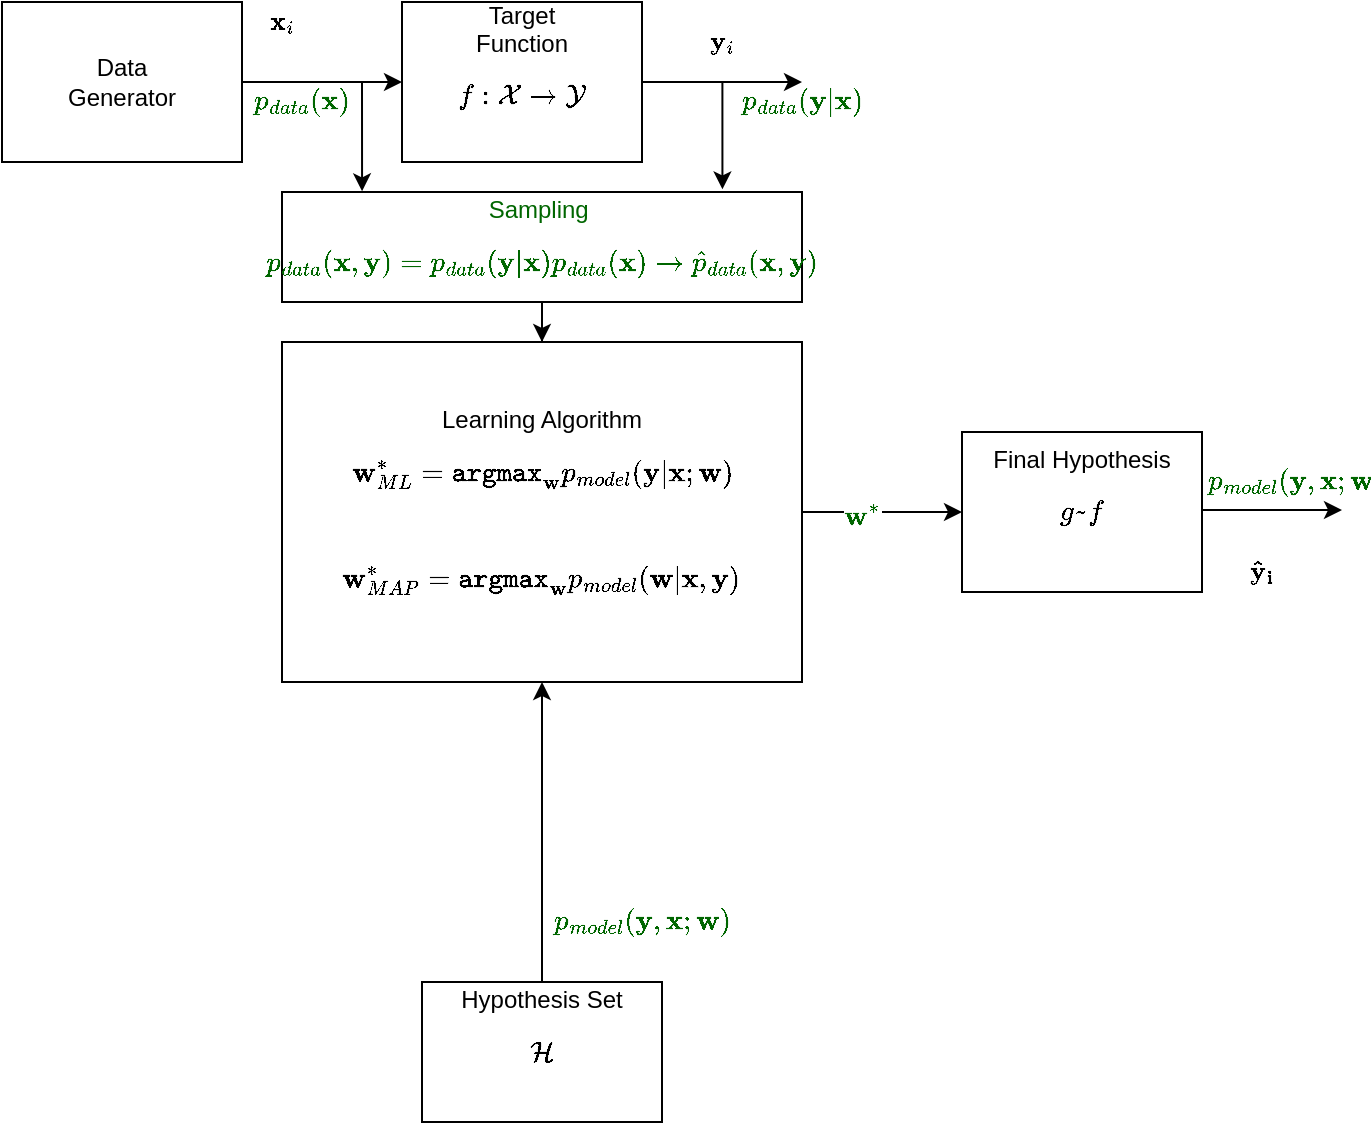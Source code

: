<mxfile version="12.7.1" type="github">
  <diagram id="7u2jFZsIr4gWWlFjd8qA" name="supervised">
    <mxGraphModel dx="775" dy="719" grid="1" gridSize="10" guides="1" tooltips="1" connect="1" arrows="1" fold="1" page="1" pageScale="1" pageWidth="1100" pageHeight="850" math="1" shadow="0">
      <root>
        <mxCell id="0" />
        <mxCell id="1" parent="0" />
        <mxCell id="bj_X7EHBgDcYaUWoQlPC-2" value="$$\mathbf{x}_i$$" style="edgeStyle=orthogonalEdgeStyle;rounded=0;html=1;exitX=1;exitY=0.5;exitDx=0;exitDy=0;entryX=0;entryY=0.5;entryDx=0;entryDy=0;jettySize=auto;orthogonalLoop=1;verticalAlign=bottom;" edge="1" parent="1" source="bj_X7EHBgDcYaUWoQlPC-3" target="bj_X7EHBgDcYaUWoQlPC-4">
          <mxGeometry x="0.5" y="41" relative="1" as="geometry">
            <Array as="points">
              <mxPoint x="220" y="120" />
              <mxPoint x="220" y="120" />
            </Array>
            <mxPoint x="-40" y="31" as="offset" />
          </mxGeometry>
        </mxCell>
        <mxCell id="bj_X7EHBgDcYaUWoQlPC-21" style="edgeStyle=orthogonalEdgeStyle;rounded=0;orthogonalLoop=1;jettySize=auto;html=1;exitX=1;exitY=0.5;exitDx=0;exitDy=0;entryX=0.154;entryY=-0.006;entryDx=0;entryDy=0;entryPerimeter=0;fontColor=#006600;" edge="1" parent="1" source="bj_X7EHBgDcYaUWoQlPC-3" target="bj_X7EHBgDcYaUWoQlPC-13">
          <mxGeometry relative="1" as="geometry" />
        </mxCell>
        <mxCell id="bj_X7EHBgDcYaUWoQlPC-3" value="Data &lt;br&gt;Generator" style="rounded=0;whiteSpace=wrap;html=1;" vertex="1" parent="1">
          <mxGeometry x="40" y="80" width="120" height="80" as="geometry" />
        </mxCell>
        <mxCell id="bj_X7EHBgDcYaUWoQlPC-22" style="edgeStyle=orthogonalEdgeStyle;rounded=0;orthogonalLoop=1;jettySize=auto;html=1;entryX=0.847;entryY=-0.024;entryDx=0;entryDy=0;entryPerimeter=0;fontColor=#006600;exitX=1;exitY=0.5;exitDx=0;exitDy=0;" edge="1" parent="1" source="bj_X7EHBgDcYaUWoQlPC-4" target="bj_X7EHBgDcYaUWoQlPC-13">
          <mxGeometry relative="1" as="geometry" />
        </mxCell>
        <mxCell id="bj_X7EHBgDcYaUWoQlPC-4" value="Target&lt;br&gt;Function&lt;br&gt;$$f: \cal{X} \rightarrow \cal{Y}$$&lt;br&gt;" style="rounded=0;whiteSpace=wrap;html=1;" vertex="1" parent="1">
          <mxGeometry x="240" y="80" width="120" height="80" as="geometry" />
        </mxCell>
        <mxCell id="bj_X7EHBgDcYaUWoQlPC-5" value="$$\mathbf{y}_i$$" style="edgeStyle=orthogonalEdgeStyle;rounded=0;html=1;exitX=1;exitY=0.5;exitDx=0;exitDy=0;entryX=0;entryY=0.5;entryDx=0;entryDy=0;jettySize=auto;orthogonalLoop=1;verticalAlign=bottom;" edge="1" parent="1">
          <mxGeometry relative="1" as="geometry">
            <mxPoint x="360" y="120" as="sourcePoint" />
            <mxPoint x="440" y="120" as="targetPoint" />
          </mxGeometry>
        </mxCell>
        <mxCell id="bj_X7EHBgDcYaUWoQlPC-26" style="edgeStyle=orthogonalEdgeStyle;rounded=0;orthogonalLoop=1;jettySize=auto;html=1;entryX=0;entryY=0.5;entryDx=0;entryDy=0;fontColor=#006600;" edge="1" parent="1" source="bj_X7EHBgDcYaUWoQlPC-6" target="bj_X7EHBgDcYaUWoQlPC-12">
          <mxGeometry relative="1" as="geometry" />
        </mxCell>
        <mxCell id="bj_X7EHBgDcYaUWoQlPC-27" value="$$\mathbf w^*$$" style="text;html=1;align=center;verticalAlign=middle;resizable=0;points=[];labelBackgroundColor=#ffffff;fontColor=#006600;" vertex="1" connectable="0" parent="bj_X7EHBgDcYaUWoQlPC-26">
          <mxGeometry x="-0.267" y="-2" relative="1" as="geometry">
            <mxPoint as="offset" />
          </mxGeometry>
        </mxCell>
        <mxCell id="bj_X7EHBgDcYaUWoQlPC-6" value="Learning Algorithm&lt;br&gt;$$\mathbf w^*_{ML}= \mathtt{argmax}_{\mathbf w} p_{model}(\mathbf y| \mathbf x;\mathbf w)$$&lt;br&gt;$$\mathbf w^*_{MAP}= \mathtt{argmax}_{\mathbf w} p_{model}(\mathbf w |&amp;nbsp;\mathbf x, \mathbf y)$$" style="rounded=0;whiteSpace=wrap;html=1;" vertex="1" parent="1">
          <mxGeometry x="180" y="250" width="260" height="170" as="geometry" />
        </mxCell>
        <mxCell id="bj_X7EHBgDcYaUWoQlPC-10" style="edgeStyle=orthogonalEdgeStyle;rounded=0;html=1;exitX=0.5;exitY=0;exitDx=0;exitDy=0;entryX=0.5;entryY=1;entryDx=0;entryDy=0;jettySize=auto;orthogonalLoop=1;align=center;" edge="1" parent="1" source="bj_X7EHBgDcYaUWoQlPC-11" target="bj_X7EHBgDcYaUWoQlPC-6">
          <mxGeometry relative="1" as="geometry" />
        </mxCell>
        <mxCell id="bj_X7EHBgDcYaUWoQlPC-11" value="Hypothesis Set&lt;br&gt;$$\cal{H}$$&lt;br&gt;" style="rounded=0;whiteSpace=wrap;html=1;" vertex="1" parent="1">
          <mxGeometry x="250" y="570" width="120" height="70" as="geometry" />
        </mxCell>
        <mxCell id="bj_X7EHBgDcYaUWoQlPC-12" value="Final Hypothesis&lt;br&gt;$$g \mbox{~} f $$&lt;br&gt;" style="rounded=0;whiteSpace=wrap;html=1;" vertex="1" parent="1">
          <mxGeometry x="520" y="295" width="120" height="80" as="geometry" />
        </mxCell>
        <mxCell id="bj_X7EHBgDcYaUWoQlPC-25" style="edgeStyle=orthogonalEdgeStyle;rounded=0;orthogonalLoop=1;jettySize=auto;html=1;entryX=0.5;entryY=0;entryDx=0;entryDy=0;fontColor=#006600;" edge="1" parent="1" source="bj_X7EHBgDcYaUWoQlPC-13" target="bj_X7EHBgDcYaUWoQlPC-6">
          <mxGeometry relative="1" as="geometry" />
        </mxCell>
        <mxCell id="bj_X7EHBgDcYaUWoQlPC-13" value="Sampling&amp;nbsp;&lt;br&gt;$$p_{data}(\mathbf x, \mathbf y) = p_{data}(\mathbf y| \mathbf x) p_{data}(\mathbf x) \rightarrow \hat p_{data}(\mathbf x, \mathbf y)$$" style="rounded=0;whiteSpace=wrap;html=1;fontColor=#006600;strokeColor=#000000;" vertex="1" parent="1">
          <mxGeometry x="180" y="175" width="260" height="55" as="geometry" />
        </mxCell>
        <mxCell id="bj_X7EHBgDcYaUWoQlPC-14" value="$$\mathbf{\hat{y}_i}$$" style="edgeStyle=orthogonalEdgeStyle;rounded=0;html=1;jettySize=auto;orthogonalLoop=1;verticalAlign=top;align=center;entryX=0;entryY=0.5;entryDx=0;entryDy=0;" edge="1" parent="1">
          <mxGeometry x="-0.143" y="-6" relative="1" as="geometry">
            <mxPoint x="640" y="334" as="sourcePoint" />
            <mxPoint x="710" y="334" as="targetPoint" />
            <Array as="points">
              <mxPoint x="640" y="334" />
              <mxPoint x="640" y="334" />
            </Array>
            <mxPoint as="offset" />
          </mxGeometry>
        </mxCell>
        <mxCell id="bj_X7EHBgDcYaUWoQlPC-15" value="$$p_{data}(\mathbf x)$$" style="text;html=1;strokeColor=none;fillColor=none;align=center;verticalAlign=middle;whiteSpace=wrap;rounded=0;fontColor=#006600;" vertex="1" parent="1">
          <mxGeometry x="170" y="120" width="40" height="20" as="geometry" />
        </mxCell>
        <mxCell id="bj_X7EHBgDcYaUWoQlPC-16" value="$$p_{data}(\mathbf y | \mathbf x)$$" style="text;html=1;strokeColor=none;fillColor=none;align=center;verticalAlign=middle;whiteSpace=wrap;rounded=0;fontColor=#006600;" vertex="1" parent="1">
          <mxGeometry x="420" y="120" width="40" height="20" as="geometry" />
        </mxCell>
        <mxCell id="bj_X7EHBgDcYaUWoQlPC-20" value="$$p_{model}(\mathbf y , \mathbf x ; \mathbf w)$$" style="text;html=1;strokeColor=none;fillColor=none;align=center;verticalAlign=middle;whiteSpace=wrap;rounded=0;fontColor=#006600;" vertex="1" parent="1">
          <mxGeometry x="340" y="530" width="40" height="20" as="geometry" />
        </mxCell>
        <mxCell id="bj_X7EHBgDcYaUWoQlPC-28" value="$$p_{model}(\mathbf y , \mathbf x ; \mathbf w^*)$$" style="text;html=1;strokeColor=none;fillColor=none;align=center;verticalAlign=middle;whiteSpace=wrap;rounded=0;fontColor=#006600;" vertex="1" parent="1">
          <mxGeometry x="670" y="310" width="40" height="20" as="geometry" />
        </mxCell>
      </root>
    </mxGraphModel>
  </diagram>
</mxfile>
